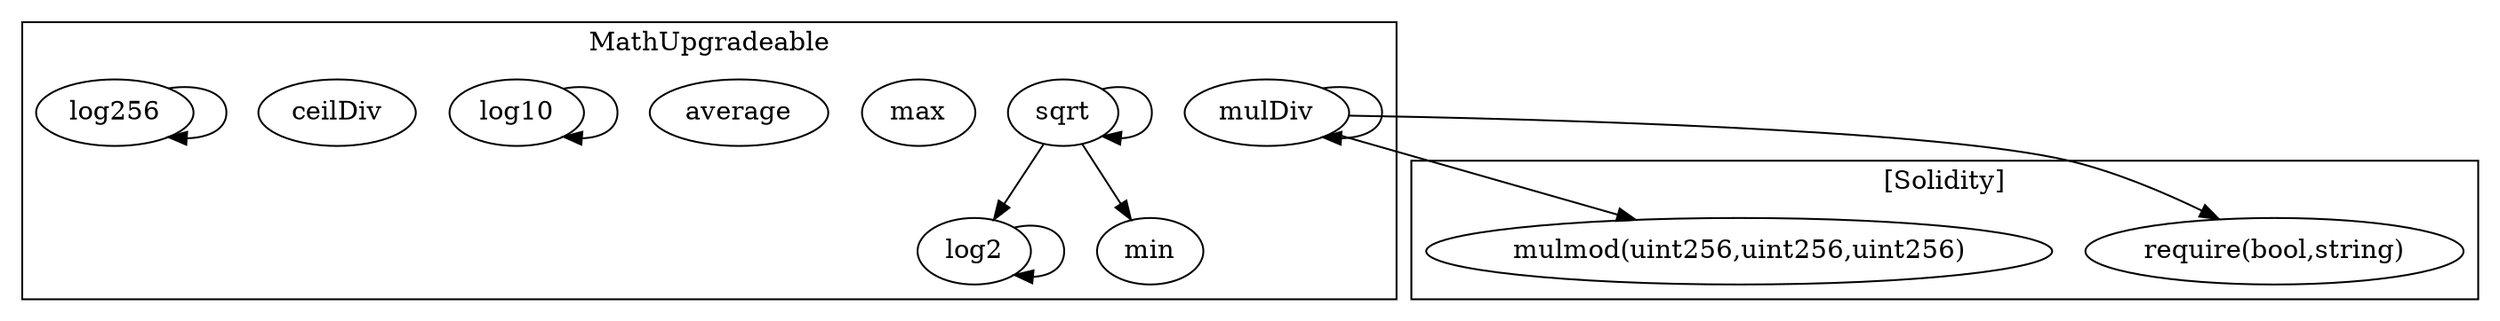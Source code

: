 strict digraph {
subgraph cluster_6879_MathUpgradeable {
label = "MathUpgradeable"
"6879_mulDiv" [label="mulDiv"]
"6879_sqrt" [label="sqrt"]
"6879_max" [label="max"]
"6879_log2" [label="log2"]
"6879_min" [label="min"]
"6879_average" [label="average"]
"6879_log10" [label="log10"]
"6879_ceilDiv" [label="ceilDiv"]
"6879_log256" [label="log256"]
"6879_log256" -> "6879_log256"
"6879_mulDiv" -> "6879_mulDiv"
"6879_log2" -> "6879_log2"
"6879_log10" -> "6879_log10"
"6879_sqrt" -> "6879_sqrt"
"6879_sqrt" -> "6879_min"
"6879_sqrt" -> "6879_log2"
}subgraph cluster_solidity {
label = "[Solidity]"
"require(bool,string)" 
"mulmod(uint256,uint256,uint256)" 
"6879_mulDiv" -> "mulmod(uint256,uint256,uint256)"
"6879_mulDiv" -> "require(bool,string)"
}
}